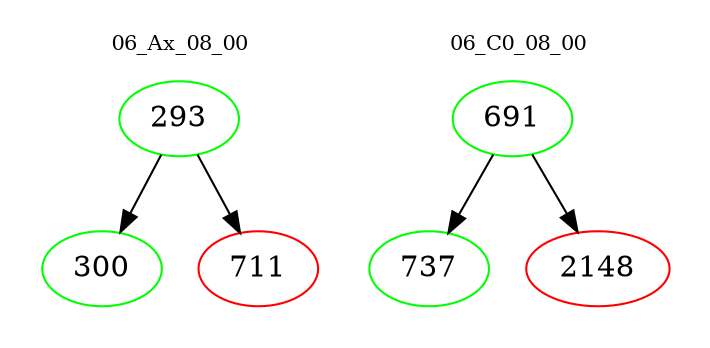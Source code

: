 digraph{
subgraph cluster_0 {
color = white
label = "06_Ax_08_00";
fontsize=10;
T0_293 [label="293", color="green"]
T0_293 -> T0_300 [color="black"]
T0_300 [label="300", color="green"]
T0_293 -> T0_711 [color="black"]
T0_711 [label="711", color="red"]
}
subgraph cluster_1 {
color = white
label = "06_C0_08_00";
fontsize=10;
T1_691 [label="691", color="green"]
T1_691 -> T1_737 [color="black"]
T1_737 [label="737", color="green"]
T1_691 -> T1_2148 [color="black"]
T1_2148 [label="2148", color="red"]
}
}
